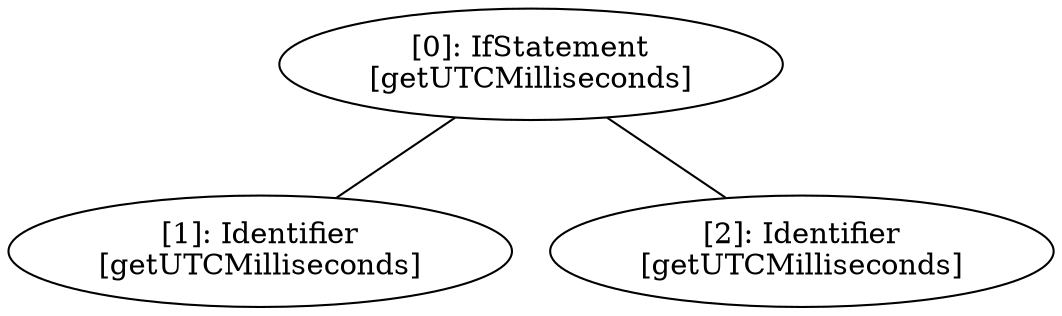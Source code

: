 // Result
graph {
	0 [label="[0]: IfStatement
[getUTCMilliseconds]"]
	1 [label="[1]: Identifier
[getUTCMilliseconds]"]
	2 [label="[2]: Identifier
[getUTCMilliseconds]"]
	0 -- 1
	0 -- 2
}
